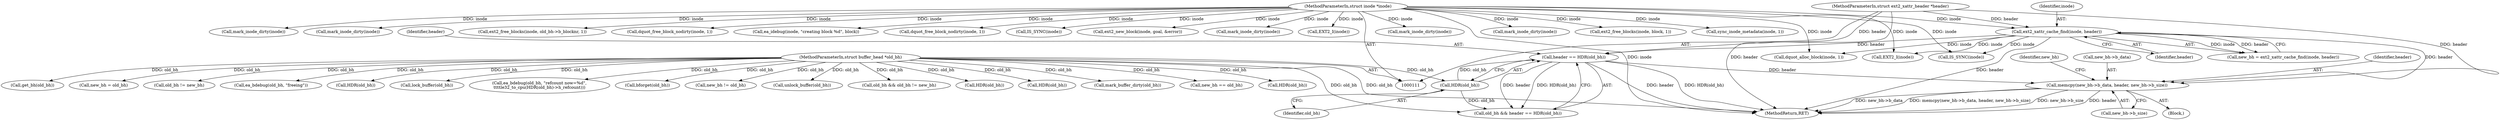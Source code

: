digraph "0_linux_be0726d33cb8f411945884664924bed3cb8c70ee_11@API" {
"1000252" [label="(Call,memcpy(new_bh->b_data, header, new_bh->b_size))"];
"1000139" [label="(Call,ext2_xattr_cache_find(inode, header))"];
"1000112" [label="(MethodParameterIn,struct inode *inode)"];
"1000114" [label="(MethodParameterIn,struct ext2_xattr_header *header)"];
"1000190" [label="(Call,header == HDR(old_bh))"];
"1000192" [label="(Call,HDR(old_bh))"];
"1000113" [label="(MethodParameterIn,struct buffer_head *old_bh)"];
"1000384" [label="(Call,get_bh(old_bh))"];
"1000336" [label="(Call,mark_inode_dirty(inode))"];
"1000195" [label="(Call,new_bh = old_bh)"];
"1000344" [label="(Call,old_bh != new_bh)"];
"1000141" [label="(Identifier,header)"];
"1000272" [label="(Call,IS_SYNC(inode))"];
"1000373" [label="(Call,ea_bdebug(old_bh, \"freeing\"))"];
"1000140" [label="(Identifier,inode)"];
"1000353" [label="(Call,HDR(old_bh))"];
"1000348" [label="(Call,lock_buffer(old_bh))"];
"1000405" [label="(Call,ea_bdebug(old_bh, \"refcount now=%d\",\n\t\t\t\tle32_to_cpu(HDR(old_bh)->h_refcount)))"];
"1000386" [label="(Call,bforget(old_bh))"];
"1000261" [label="(Identifier,new_bh)"];
"1000325" [label="(Call,new_bh != old_bh)"];
"1000253" [label="(Call,new_bh->b_data)"];
"1000332" [label="(Call,mark_inode_dirty(inode))"];
"1000113" [label="(MethodParameterIn,struct buffer_head *old_bh)"];
"1000192" [label="(Call,HDR(old_bh))"];
"1000257" [label="(Call,new_bh->b_size)"];
"1000239" [label="(Call,ext2_free_blocks(inode, block, 1))"];
"1000311" [label="(Call,sync_inode_metadata(inode, 1))"];
"1000160" [label="(Call,dquot_alloc_block(inode, 1))"];
"1000112" [label="(MethodParameterIn,struct inode *inode)"];
"1000382" [label="(Call,mark_inode_dirty(inode))"];
"1000252" [label="(Call,memcpy(new_bh->b_data, header, new_bh->b_size))"];
"1000211" [label="(Call,EXT2_I(inode))"];
"1000401" [label="(Call,mark_inode_dirty(inode))"];
"1000413" [label="(Call,unlock_buffer(old_bh))"];
"1000376" [label="(Call,ext2_free_blocks(inode, old_bh->b_blocknr, 1))"];
"1000342" [label="(Call,old_bh && old_bh != new_bh)"];
"1000193" [label="(Identifier,old_bh)"];
"1000364" [label="(Call,HDR(old_bh))"];
"1000398" [label="(Call,dquot_free_block_nodirty(inode, 1))"];
"1000225" [label="(Call,ea_idebug(inode, \"creating block %d\", block))"];
"1000329" [label="(Call,dquot_free_block_nodirty(inode, 1))"];
"1000306" [label="(Call,IS_SYNC(inode))"];
"1000139" [label="(Call,ext2_xattr_cache_find(inode, header))"];
"1000137" [label="(Call,new_bh = ext2_xattr_cache_find(inode, header))"];
"1000420" [label="(MethodReturn,RET)"];
"1000204" [label="(Block,)"];
"1000393" [label="(Call,HDR(old_bh))"];
"1000217" [label="(Call,ext2_new_block(inode, goal, &error))"];
"1000191" [label="(Identifier,header)"];
"1000114" [label="(MethodParameterIn,struct ext2_xattr_header *header)"];
"1000403" [label="(Call,mark_buffer_dirty(old_bh))"];
"1000146" [label="(Call,new_bh == old_bh)"];
"1000256" [label="(Identifier,header)"];
"1000188" [label="(Call,old_bh && header == HDR(old_bh))"];
"1000410" [label="(Call,HDR(old_bh))"];
"1000243" [label="(Call,mark_inode_dirty(inode))"];
"1000291" [label="(Call,EXT2_I(inode))"];
"1000190" [label="(Call,header == HDR(old_bh))"];
"1000252" -> "1000204"  [label="AST: "];
"1000252" -> "1000257"  [label="CFG: "];
"1000253" -> "1000252"  [label="AST: "];
"1000256" -> "1000252"  [label="AST: "];
"1000257" -> "1000252"  [label="AST: "];
"1000261" -> "1000252"  [label="CFG: "];
"1000252" -> "1000420"  [label="DDG: new_bh->b_data"];
"1000252" -> "1000420"  [label="DDG: memcpy(new_bh->b_data, header, new_bh->b_size)"];
"1000252" -> "1000420"  [label="DDG: new_bh->b_size"];
"1000252" -> "1000420"  [label="DDG: header"];
"1000139" -> "1000252"  [label="DDG: header"];
"1000190" -> "1000252"  [label="DDG: header"];
"1000114" -> "1000252"  [label="DDG: header"];
"1000139" -> "1000137"  [label="AST: "];
"1000139" -> "1000141"  [label="CFG: "];
"1000140" -> "1000139"  [label="AST: "];
"1000141" -> "1000139"  [label="AST: "];
"1000137" -> "1000139"  [label="CFG: "];
"1000139" -> "1000420"  [label="DDG: header"];
"1000139" -> "1000137"  [label="DDG: inode"];
"1000139" -> "1000137"  [label="DDG: header"];
"1000112" -> "1000139"  [label="DDG: inode"];
"1000114" -> "1000139"  [label="DDG: header"];
"1000139" -> "1000160"  [label="DDG: inode"];
"1000139" -> "1000190"  [label="DDG: header"];
"1000139" -> "1000211"  [label="DDG: inode"];
"1000139" -> "1000272"  [label="DDG: inode"];
"1000112" -> "1000111"  [label="AST: "];
"1000112" -> "1000420"  [label="DDG: inode"];
"1000112" -> "1000160"  [label="DDG: inode"];
"1000112" -> "1000211"  [label="DDG: inode"];
"1000112" -> "1000217"  [label="DDG: inode"];
"1000112" -> "1000225"  [label="DDG: inode"];
"1000112" -> "1000239"  [label="DDG: inode"];
"1000112" -> "1000243"  [label="DDG: inode"];
"1000112" -> "1000272"  [label="DDG: inode"];
"1000112" -> "1000291"  [label="DDG: inode"];
"1000112" -> "1000306"  [label="DDG: inode"];
"1000112" -> "1000311"  [label="DDG: inode"];
"1000112" -> "1000329"  [label="DDG: inode"];
"1000112" -> "1000332"  [label="DDG: inode"];
"1000112" -> "1000336"  [label="DDG: inode"];
"1000112" -> "1000376"  [label="DDG: inode"];
"1000112" -> "1000382"  [label="DDG: inode"];
"1000112" -> "1000398"  [label="DDG: inode"];
"1000112" -> "1000401"  [label="DDG: inode"];
"1000114" -> "1000111"  [label="AST: "];
"1000114" -> "1000420"  [label="DDG: header"];
"1000114" -> "1000190"  [label="DDG: header"];
"1000190" -> "1000188"  [label="AST: "];
"1000190" -> "1000192"  [label="CFG: "];
"1000191" -> "1000190"  [label="AST: "];
"1000192" -> "1000190"  [label="AST: "];
"1000188" -> "1000190"  [label="CFG: "];
"1000190" -> "1000420"  [label="DDG: header"];
"1000190" -> "1000420"  [label="DDG: HDR(old_bh)"];
"1000190" -> "1000188"  [label="DDG: header"];
"1000190" -> "1000188"  [label="DDG: HDR(old_bh)"];
"1000192" -> "1000190"  [label="DDG: old_bh"];
"1000192" -> "1000193"  [label="CFG: "];
"1000193" -> "1000192"  [label="AST: "];
"1000192" -> "1000188"  [label="DDG: old_bh"];
"1000113" -> "1000192"  [label="DDG: old_bh"];
"1000113" -> "1000111"  [label="AST: "];
"1000113" -> "1000420"  [label="DDG: old_bh"];
"1000113" -> "1000146"  [label="DDG: old_bh"];
"1000113" -> "1000188"  [label="DDG: old_bh"];
"1000113" -> "1000195"  [label="DDG: old_bh"];
"1000113" -> "1000325"  [label="DDG: old_bh"];
"1000113" -> "1000342"  [label="DDG: old_bh"];
"1000113" -> "1000344"  [label="DDG: old_bh"];
"1000113" -> "1000348"  [label="DDG: old_bh"];
"1000113" -> "1000353"  [label="DDG: old_bh"];
"1000113" -> "1000364"  [label="DDG: old_bh"];
"1000113" -> "1000373"  [label="DDG: old_bh"];
"1000113" -> "1000384"  [label="DDG: old_bh"];
"1000113" -> "1000386"  [label="DDG: old_bh"];
"1000113" -> "1000393"  [label="DDG: old_bh"];
"1000113" -> "1000403"  [label="DDG: old_bh"];
"1000113" -> "1000405"  [label="DDG: old_bh"];
"1000113" -> "1000410"  [label="DDG: old_bh"];
"1000113" -> "1000413"  [label="DDG: old_bh"];
}
